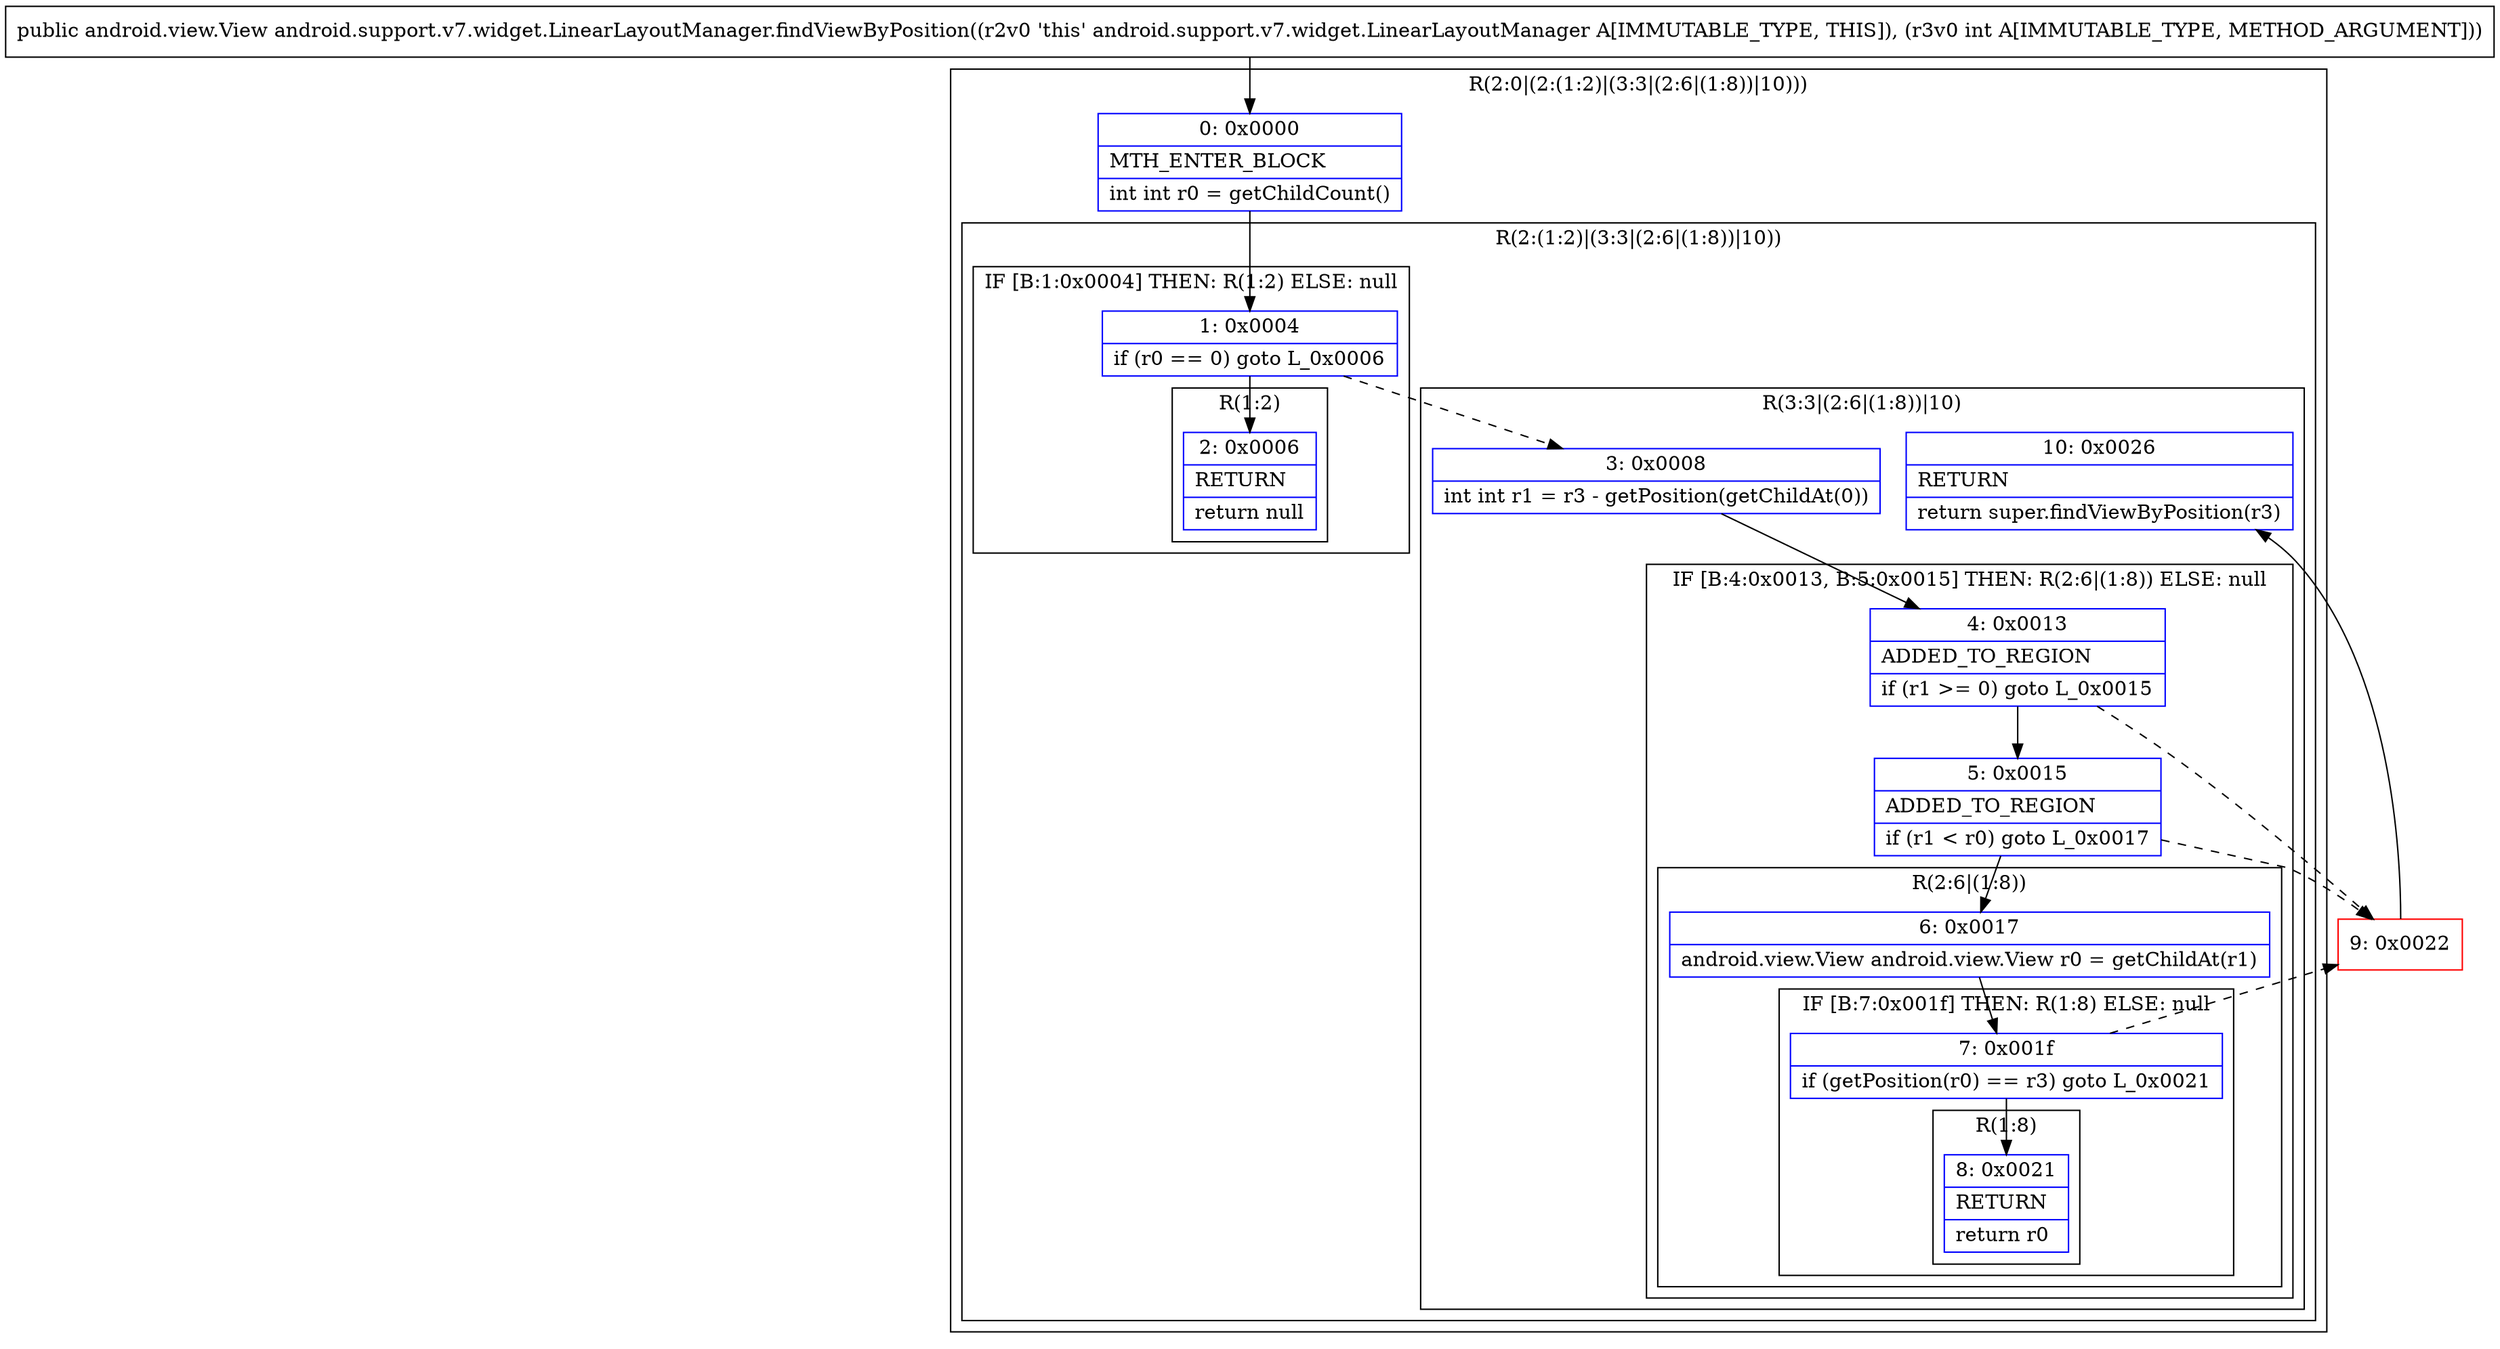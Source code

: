 digraph "CFG forandroid.support.v7.widget.LinearLayoutManager.findViewByPosition(I)Landroid\/view\/View;" {
subgraph cluster_Region_1351914124 {
label = "R(2:0|(2:(1:2)|(3:3|(2:6|(1:8))|10)))";
node [shape=record,color=blue];
Node_0 [shape=record,label="{0\:\ 0x0000|MTH_ENTER_BLOCK\l|int int r0 = getChildCount()\l}"];
subgraph cluster_Region_454258645 {
label = "R(2:(1:2)|(3:3|(2:6|(1:8))|10))";
node [shape=record,color=blue];
subgraph cluster_IfRegion_1269574872 {
label = "IF [B:1:0x0004] THEN: R(1:2) ELSE: null";
node [shape=record,color=blue];
Node_1 [shape=record,label="{1\:\ 0x0004|if (r0 == 0) goto L_0x0006\l}"];
subgraph cluster_Region_541853168 {
label = "R(1:2)";
node [shape=record,color=blue];
Node_2 [shape=record,label="{2\:\ 0x0006|RETURN\l|return null\l}"];
}
}
subgraph cluster_Region_1149269571 {
label = "R(3:3|(2:6|(1:8))|10)";
node [shape=record,color=blue];
Node_3 [shape=record,label="{3\:\ 0x0008|int int r1 = r3 \- getPosition(getChildAt(0))\l}"];
subgraph cluster_IfRegion_136787035 {
label = "IF [B:4:0x0013, B:5:0x0015] THEN: R(2:6|(1:8)) ELSE: null";
node [shape=record,color=blue];
Node_4 [shape=record,label="{4\:\ 0x0013|ADDED_TO_REGION\l|if (r1 \>= 0) goto L_0x0015\l}"];
Node_5 [shape=record,label="{5\:\ 0x0015|ADDED_TO_REGION\l|if (r1 \< r0) goto L_0x0017\l}"];
subgraph cluster_Region_821333165 {
label = "R(2:6|(1:8))";
node [shape=record,color=blue];
Node_6 [shape=record,label="{6\:\ 0x0017|android.view.View android.view.View r0 = getChildAt(r1)\l}"];
subgraph cluster_IfRegion_445951111 {
label = "IF [B:7:0x001f] THEN: R(1:8) ELSE: null";
node [shape=record,color=blue];
Node_7 [shape=record,label="{7\:\ 0x001f|if (getPosition(r0) == r3) goto L_0x0021\l}"];
subgraph cluster_Region_731960930 {
label = "R(1:8)";
node [shape=record,color=blue];
Node_8 [shape=record,label="{8\:\ 0x0021|RETURN\l|return r0\l}"];
}
}
}
}
Node_10 [shape=record,label="{10\:\ 0x0026|RETURN\l|return super.findViewByPosition(r3)\l}"];
}
}
}
Node_9 [shape=record,color=red,label="{9\:\ 0x0022}"];
MethodNode[shape=record,label="{public android.view.View android.support.v7.widget.LinearLayoutManager.findViewByPosition((r2v0 'this' android.support.v7.widget.LinearLayoutManager A[IMMUTABLE_TYPE, THIS]), (r3v0 int A[IMMUTABLE_TYPE, METHOD_ARGUMENT])) }"];
MethodNode -> Node_0;
Node_0 -> Node_1;
Node_1 -> Node_2;
Node_1 -> Node_3[style=dashed];
Node_3 -> Node_4;
Node_4 -> Node_5;
Node_4 -> Node_9[style=dashed];
Node_5 -> Node_6;
Node_5 -> Node_9[style=dashed];
Node_6 -> Node_7;
Node_7 -> Node_8;
Node_7 -> Node_9[style=dashed];
Node_9 -> Node_10;
}

